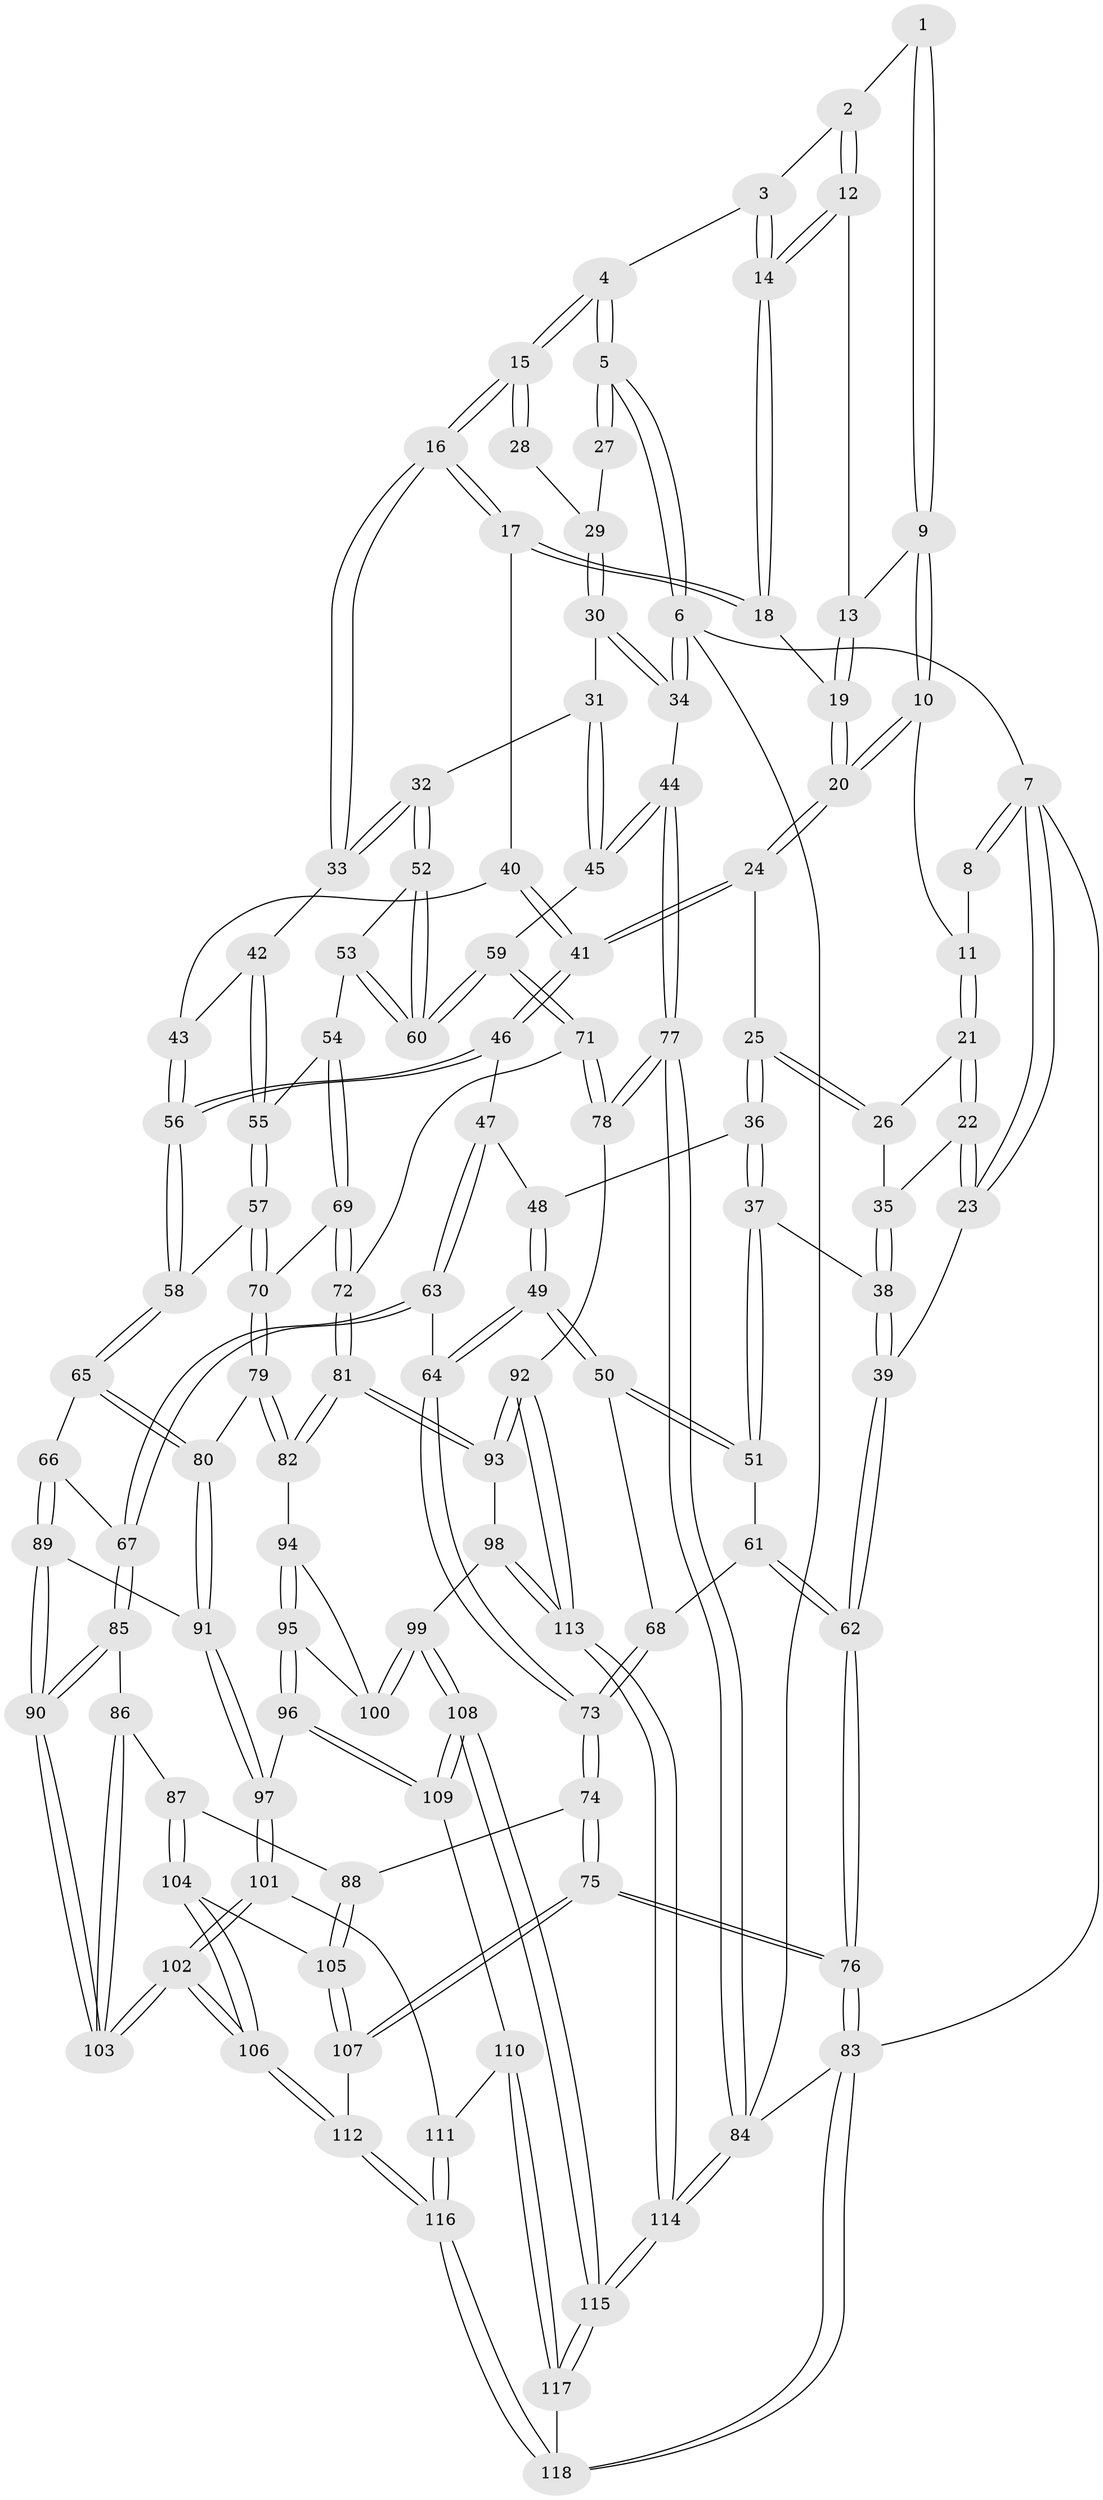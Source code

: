 // Generated by graph-tools (version 1.1) at 2025/11/02/27/25 16:11:58]
// undirected, 118 vertices, 292 edges
graph export_dot {
graph [start="1"]
  node [color=gray90,style=filled];
  1 [pos="+0.4329103925609609+0"];
  2 [pos="+0.6517078624071818+0"];
  3 [pos="+0.6871282228742872+0"];
  4 [pos="+0.9795380218921375+0"];
  5 [pos="+1+0"];
  6 [pos="+1+0"];
  7 [pos="+0+0"];
  8 [pos="+0.14301499939844284+0"];
  9 [pos="+0.4199981207360589+0.018116744667182817"];
  10 [pos="+0.21567259356639384+0.1196665923015541"];
  11 [pos="+0.20339381757293923+0.11279720334008876"];
  12 [pos="+0.5341784823703621+0.13002671359287332"];
  13 [pos="+0.45206416297557117+0.09076784877745316"];
  14 [pos="+0.6058982249083922+0.17874962055865468"];
  15 [pos="+0.7229888332037462+0.1819517103462363"];
  16 [pos="+0.653421690820828+0.23745319346502788"];
  17 [pos="+0.6437337086755691+0.2322592046977082"];
  18 [pos="+0.6373593481978599+0.22614181828317861"];
  19 [pos="+0.3498058949047295+0.2526089758369787"];
  20 [pos="+0.31708426788701505+0.28096703340225865"];
  21 [pos="+0.11052431580228374+0.14688499194930552"];
  22 [pos="+0+0.07355430240649322"];
  23 [pos="+0+0"];
  24 [pos="+0.3169434727381614+0.28199686865575563"];
  25 [pos="+0.16251319688595992+0.3171607025652961"];
  26 [pos="+0.10558106658002957+0.24572703259459458"];
  27 [pos="+1+0"];
  28 [pos="+0.8162082379606579+0.19099285582693493"];
  29 [pos="+0.8920595678597333+0.22092987083076313"];
  30 [pos="+0.9120847441188603+0.31038468342757025"];
  31 [pos="+0.8975792377077152+0.31976811441556063"];
  32 [pos="+0.7632833729678348+0.3614601715615557"];
  33 [pos="+0.6718184401156012+0.2882495336371966"];
  34 [pos="+1+0.3482902807863301"];
  35 [pos="+0.056479680350427636+0.26997344596091977"];
  36 [pos="+0.12660007572745838+0.36525856122856737"];
  37 [pos="+0.01766793082014791+0.4205315743008118"];
  38 [pos="+0+0.4137291936660186"];
  39 [pos="+0+0.4253360777817295"];
  40 [pos="+0.4612729426174376+0.34157898024685746"];
  41 [pos="+0.3349501883442037+0.3266678343828487"];
  42 [pos="+0.6717675264440743+0.2883276993296897"];
  43 [pos="+0.5110343410061087+0.4078700237129916"];
  44 [pos="+1+0.4537657840829251"];
  45 [pos="+0.9240540465134286+0.5268290354972616"];
  46 [pos="+0.3285760031202974+0.4234071071105135"];
  47 [pos="+0.3155837554708281+0.4404994396048725"];
  48 [pos="+0.15895931135954702+0.397016970185378"];
  49 [pos="+0.21699674170453548+0.5617565653314092"];
  50 [pos="+0.19634682383674162+0.5526455516997064"];
  51 [pos="+0.06945307283626895+0.474130175103909"];
  52 [pos="+0.7659624549604163+0.3779428904984762"];
  53 [pos="+0.7268823807484577+0.5137226377901587"];
  54 [pos="+0.7240686501550938+0.5181084054344421"];
  55 [pos="+0.6153975239933164+0.4283621113833154"];
  56 [pos="+0.5076864467988202+0.5113175711422002"];
  57 [pos="+0.5450625441768016+0.5225840259624526"];
  58 [pos="+0.51696650403563+0.5233099971034979"];
  59 [pos="+0.923892996051352+0.5269145324388045"];
  60 [pos="+0.9181890730590039+0.5234803939354523"];
  61 [pos="+0.04943492152498665+0.5753362484797844"];
  62 [pos="+0+0.6133595523336016"];
  63 [pos="+0.242316862443497+0.5735208704041465"];
  64 [pos="+0.23551167040514223+0.573397844157309"];
  65 [pos="+0.5073317359592784+0.5404710951075616"];
  66 [pos="+0.3939239831506104+0.6549959673191744"];
  67 [pos="+0.28673212364486433+0.624944645897962"];
  68 [pos="+0.05862000145663749+0.5850894855533046"];
  69 [pos="+0.6964586547636369+0.5829101829380565"];
  70 [pos="+0.6761697237327999+0.5890971826305214"];
  71 [pos="+0.8700235957978422+0.6515660290869661"];
  72 [pos="+0.8255648090511997+0.6573995767441185"];
  73 [pos="+0.06561452171298865+0.7152453480317105"];
  74 [pos="+0.04044566324308919+0.7461358495000139"];
  75 [pos="+0+0.8635617970197371"];
  76 [pos="+0+0.8742624154873258"];
  77 [pos="+1+0.8187563383437348"];
  78 [pos="+0.9899170901126404+0.7739983180307254"];
  79 [pos="+0.6220305846724586+0.7135661541544398"];
  80 [pos="+0.5594078531637587+0.7086287400237217"];
  81 [pos="+0.7472502883222175+0.7861683662212049"];
  82 [pos="+0.6286060969312917+0.7262551877738956"];
  83 [pos="+0+1"];
  84 [pos="+1+1"];
  85 [pos="+0.26062256472951223+0.7347029701168019"];
  86 [pos="+0.20765174788140286+0.7936070560063122"];
  87 [pos="+0.20691260972486483+0.7940403414705592"];
  88 [pos="+0.2026591102818972+0.7940753425665505"];
  89 [pos="+0.40206002552696435+0.6687836556550171"];
  90 [pos="+0.3508139737781692+0.8233939709332064"];
  91 [pos="+0.4811837205317727+0.7353925685758895"];
  92 [pos="+0.8612022972822151+0.8671970076120035"];
  93 [pos="+0.7591519504865062+0.8388471694440702"];
  94 [pos="+0.6259742773223854+0.7353159629580845"];
  95 [pos="+0.5781285018311147+0.8441694574179579"];
  96 [pos="+0.558524682764759+0.8584434268012232"];
  97 [pos="+0.47866697177489415+0.8233358769134403"];
  98 [pos="+0.7292311056125956+0.8713586750486302"];
  99 [pos="+0.7175396526100117+0.8800871749752115"];
  100 [pos="+0.6599874844528788+0.8554338797347649"];
  101 [pos="+0.4145986713087162+0.8717930174104924"];
  102 [pos="+0.36683240035396336+0.8843648235925061"];
  103 [pos="+0.3646636596247047+0.8799498162056726"];
  104 [pos="+0.23163995436799342+0.8914095595433055"];
  105 [pos="+0.15665653368465926+0.8753514614638068"];
  106 [pos="+0.2965514471656479+1"];
  107 [pos="+0.10843555783567271+0.9088371077893068"];
  108 [pos="+0.665316731314113+0.9808902629683836"];
  109 [pos="+0.5674865935421143+0.9082580552918947"];
  110 [pos="+0.5205746795421249+0.9510274817126785"];
  111 [pos="+0.49271745925449173+0.9489333654477096"];
  112 [pos="+0.293672737486603+1"];
  113 [pos="+0.8889514935573432+1"];
  114 [pos="+0.949046424585214+1"];
  115 [pos="+0.6941014047830765+1"];
  116 [pos="+0.3053243205301792+1"];
  117 [pos="+0.5983140600012421+1"];
  118 [pos="+0.3035586579342259+1"];
  1 -- 2;
  1 -- 9;
  1 -- 9;
  2 -- 3;
  2 -- 12;
  2 -- 12;
  3 -- 4;
  3 -- 14;
  3 -- 14;
  4 -- 5;
  4 -- 5;
  4 -- 15;
  4 -- 15;
  5 -- 6;
  5 -- 6;
  5 -- 27;
  5 -- 27;
  6 -- 7;
  6 -- 34;
  6 -- 34;
  6 -- 84;
  7 -- 8;
  7 -- 8;
  7 -- 23;
  7 -- 23;
  7 -- 83;
  8 -- 11;
  9 -- 10;
  9 -- 10;
  9 -- 13;
  10 -- 11;
  10 -- 20;
  10 -- 20;
  11 -- 21;
  11 -- 21;
  12 -- 13;
  12 -- 14;
  12 -- 14;
  13 -- 19;
  13 -- 19;
  14 -- 18;
  14 -- 18;
  15 -- 16;
  15 -- 16;
  15 -- 28;
  15 -- 28;
  16 -- 17;
  16 -- 17;
  16 -- 33;
  16 -- 33;
  17 -- 18;
  17 -- 18;
  17 -- 40;
  18 -- 19;
  19 -- 20;
  19 -- 20;
  20 -- 24;
  20 -- 24;
  21 -- 22;
  21 -- 22;
  21 -- 26;
  22 -- 23;
  22 -- 23;
  22 -- 35;
  23 -- 39;
  24 -- 25;
  24 -- 41;
  24 -- 41;
  25 -- 26;
  25 -- 26;
  25 -- 36;
  25 -- 36;
  26 -- 35;
  27 -- 29;
  28 -- 29;
  29 -- 30;
  29 -- 30;
  30 -- 31;
  30 -- 34;
  30 -- 34;
  31 -- 32;
  31 -- 45;
  31 -- 45;
  32 -- 33;
  32 -- 33;
  32 -- 52;
  32 -- 52;
  33 -- 42;
  34 -- 44;
  35 -- 38;
  35 -- 38;
  36 -- 37;
  36 -- 37;
  36 -- 48;
  37 -- 38;
  37 -- 51;
  37 -- 51;
  38 -- 39;
  38 -- 39;
  39 -- 62;
  39 -- 62;
  40 -- 41;
  40 -- 41;
  40 -- 43;
  41 -- 46;
  41 -- 46;
  42 -- 43;
  42 -- 55;
  42 -- 55;
  43 -- 56;
  43 -- 56;
  44 -- 45;
  44 -- 45;
  44 -- 77;
  44 -- 77;
  45 -- 59;
  46 -- 47;
  46 -- 56;
  46 -- 56;
  47 -- 48;
  47 -- 63;
  47 -- 63;
  48 -- 49;
  48 -- 49;
  49 -- 50;
  49 -- 50;
  49 -- 64;
  49 -- 64;
  50 -- 51;
  50 -- 51;
  50 -- 68;
  51 -- 61;
  52 -- 53;
  52 -- 60;
  52 -- 60;
  53 -- 54;
  53 -- 60;
  53 -- 60;
  54 -- 55;
  54 -- 69;
  54 -- 69;
  55 -- 57;
  55 -- 57;
  56 -- 58;
  56 -- 58;
  57 -- 58;
  57 -- 70;
  57 -- 70;
  58 -- 65;
  58 -- 65;
  59 -- 60;
  59 -- 60;
  59 -- 71;
  59 -- 71;
  61 -- 62;
  61 -- 62;
  61 -- 68;
  62 -- 76;
  62 -- 76;
  63 -- 64;
  63 -- 67;
  63 -- 67;
  64 -- 73;
  64 -- 73;
  65 -- 66;
  65 -- 80;
  65 -- 80;
  66 -- 67;
  66 -- 89;
  66 -- 89;
  67 -- 85;
  67 -- 85;
  68 -- 73;
  68 -- 73;
  69 -- 70;
  69 -- 72;
  69 -- 72;
  70 -- 79;
  70 -- 79;
  71 -- 72;
  71 -- 78;
  71 -- 78;
  72 -- 81;
  72 -- 81;
  73 -- 74;
  73 -- 74;
  74 -- 75;
  74 -- 75;
  74 -- 88;
  75 -- 76;
  75 -- 76;
  75 -- 107;
  75 -- 107;
  76 -- 83;
  76 -- 83;
  77 -- 78;
  77 -- 78;
  77 -- 84;
  77 -- 84;
  78 -- 92;
  79 -- 80;
  79 -- 82;
  79 -- 82;
  80 -- 91;
  80 -- 91;
  81 -- 82;
  81 -- 82;
  81 -- 93;
  81 -- 93;
  82 -- 94;
  83 -- 118;
  83 -- 118;
  83 -- 84;
  84 -- 114;
  84 -- 114;
  85 -- 86;
  85 -- 90;
  85 -- 90;
  86 -- 87;
  86 -- 103;
  86 -- 103;
  87 -- 88;
  87 -- 104;
  87 -- 104;
  88 -- 105;
  88 -- 105;
  89 -- 90;
  89 -- 90;
  89 -- 91;
  90 -- 103;
  90 -- 103;
  91 -- 97;
  91 -- 97;
  92 -- 93;
  92 -- 93;
  92 -- 113;
  92 -- 113;
  93 -- 98;
  94 -- 95;
  94 -- 95;
  94 -- 100;
  95 -- 96;
  95 -- 96;
  95 -- 100;
  96 -- 97;
  96 -- 109;
  96 -- 109;
  97 -- 101;
  97 -- 101;
  98 -- 99;
  98 -- 113;
  98 -- 113;
  99 -- 100;
  99 -- 100;
  99 -- 108;
  99 -- 108;
  101 -- 102;
  101 -- 102;
  101 -- 111;
  102 -- 103;
  102 -- 103;
  102 -- 106;
  102 -- 106;
  104 -- 105;
  104 -- 106;
  104 -- 106;
  105 -- 107;
  105 -- 107;
  106 -- 112;
  106 -- 112;
  107 -- 112;
  108 -- 109;
  108 -- 109;
  108 -- 115;
  108 -- 115;
  109 -- 110;
  110 -- 111;
  110 -- 117;
  110 -- 117;
  111 -- 116;
  111 -- 116;
  112 -- 116;
  112 -- 116;
  113 -- 114;
  113 -- 114;
  114 -- 115;
  114 -- 115;
  115 -- 117;
  115 -- 117;
  116 -- 118;
  116 -- 118;
  117 -- 118;
}
